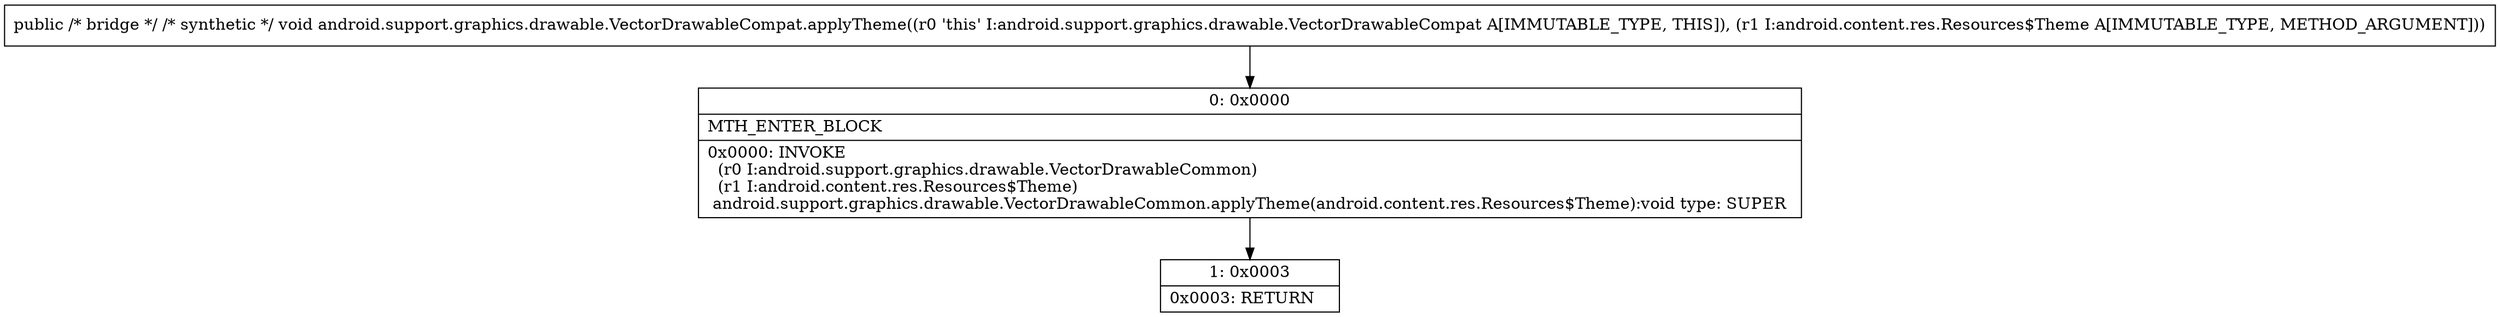 digraph "CFG forandroid.support.graphics.drawable.VectorDrawableCompat.applyTheme(Landroid\/content\/res\/Resources$Theme;)V" {
Node_0 [shape=record,label="{0\:\ 0x0000|MTH_ENTER_BLOCK\l|0x0000: INVOKE  \l  (r0 I:android.support.graphics.drawable.VectorDrawableCommon)\l  (r1 I:android.content.res.Resources$Theme)\l android.support.graphics.drawable.VectorDrawableCommon.applyTheme(android.content.res.Resources$Theme):void type: SUPER \l}"];
Node_1 [shape=record,label="{1\:\ 0x0003|0x0003: RETURN   \l}"];
MethodNode[shape=record,label="{public \/* bridge *\/ \/* synthetic *\/ void android.support.graphics.drawable.VectorDrawableCompat.applyTheme((r0 'this' I:android.support.graphics.drawable.VectorDrawableCompat A[IMMUTABLE_TYPE, THIS]), (r1 I:android.content.res.Resources$Theme A[IMMUTABLE_TYPE, METHOD_ARGUMENT])) }"];
MethodNode -> Node_0;
Node_0 -> Node_1;
}

